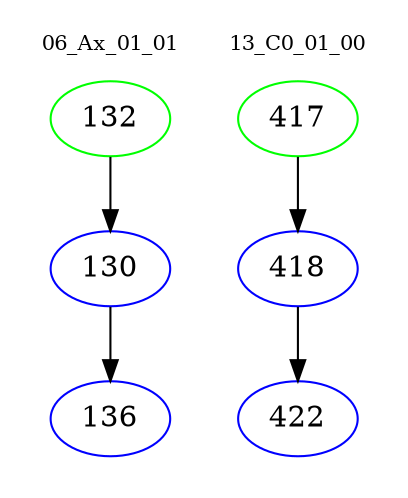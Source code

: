 digraph{
subgraph cluster_0 {
color = white
label = "06_Ax_01_01";
fontsize=10;
T0_132 [label="132", color="green"]
T0_132 -> T0_130 [color="black"]
T0_130 [label="130", color="blue"]
T0_130 -> T0_136 [color="black"]
T0_136 [label="136", color="blue"]
}
subgraph cluster_1 {
color = white
label = "13_C0_01_00";
fontsize=10;
T1_417 [label="417", color="green"]
T1_417 -> T1_418 [color="black"]
T1_418 [label="418", color="blue"]
T1_418 -> T1_422 [color="black"]
T1_422 [label="422", color="blue"]
}
}
